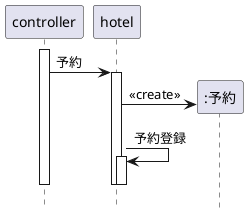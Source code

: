 @startuml
hide footbox
participant controller as con
participant hotel as hotel
participant ":予約" as res
activate con
con -> hotel :予約
activate hotel
create res
hotel -> res :<<create>>
hotel -> hotel :予約登録
activate hotel
deactivate hotel
deactivate hotel
deactivate con
@enduml
